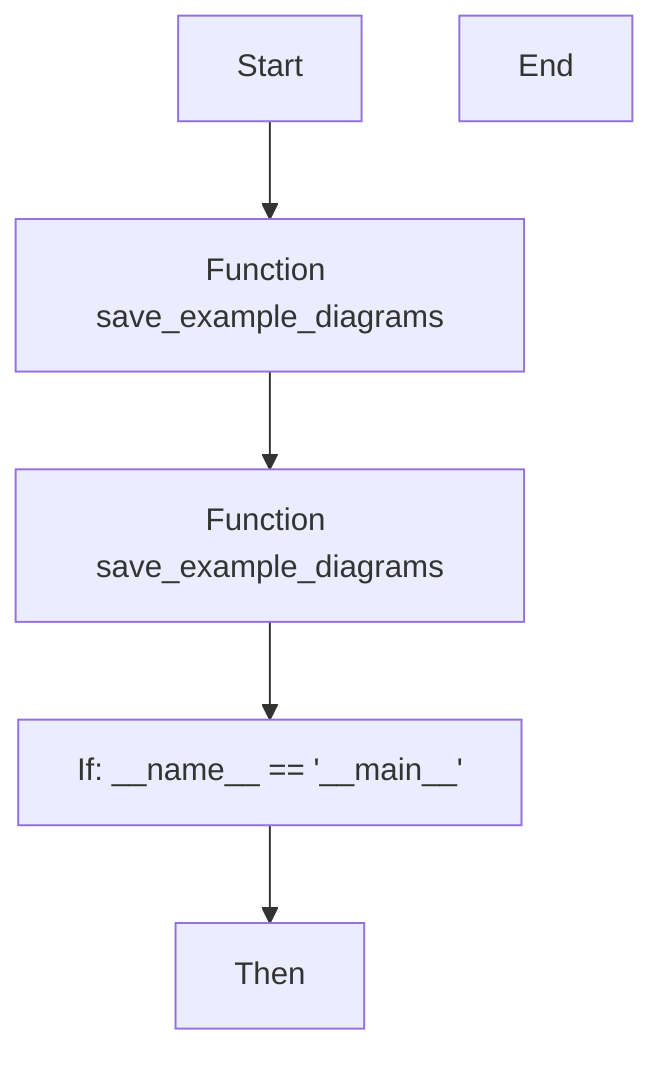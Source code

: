 flowchart TD
Start["Start"]
node1["Function save_example_diagrams"]
Start --> node1
node2["Function save_example_diagrams"]
node1 --> node2
node3["If: __name__ == '__main__'"]
node2 --> node3
node4["Then"]
node3 --> node4
End["End"]